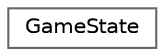 digraph "Graphical Class Hierarchy"
{
 // LATEX_PDF_SIZE
  bgcolor="transparent";
  edge [fontname=Helvetica,fontsize=10,labelfontname=Helvetica,labelfontsize=10];
  node [fontname=Helvetica,fontsize=10,shape=box,height=0.2,width=0.4];
  rankdir="LR";
  Node0 [id="Node000000",label="GameState",height=0.2,width=0.4,color="grey40", fillcolor="white", style="filled",URL="$class_game_state.html",tooltip="Represents the state of the game."];
}
